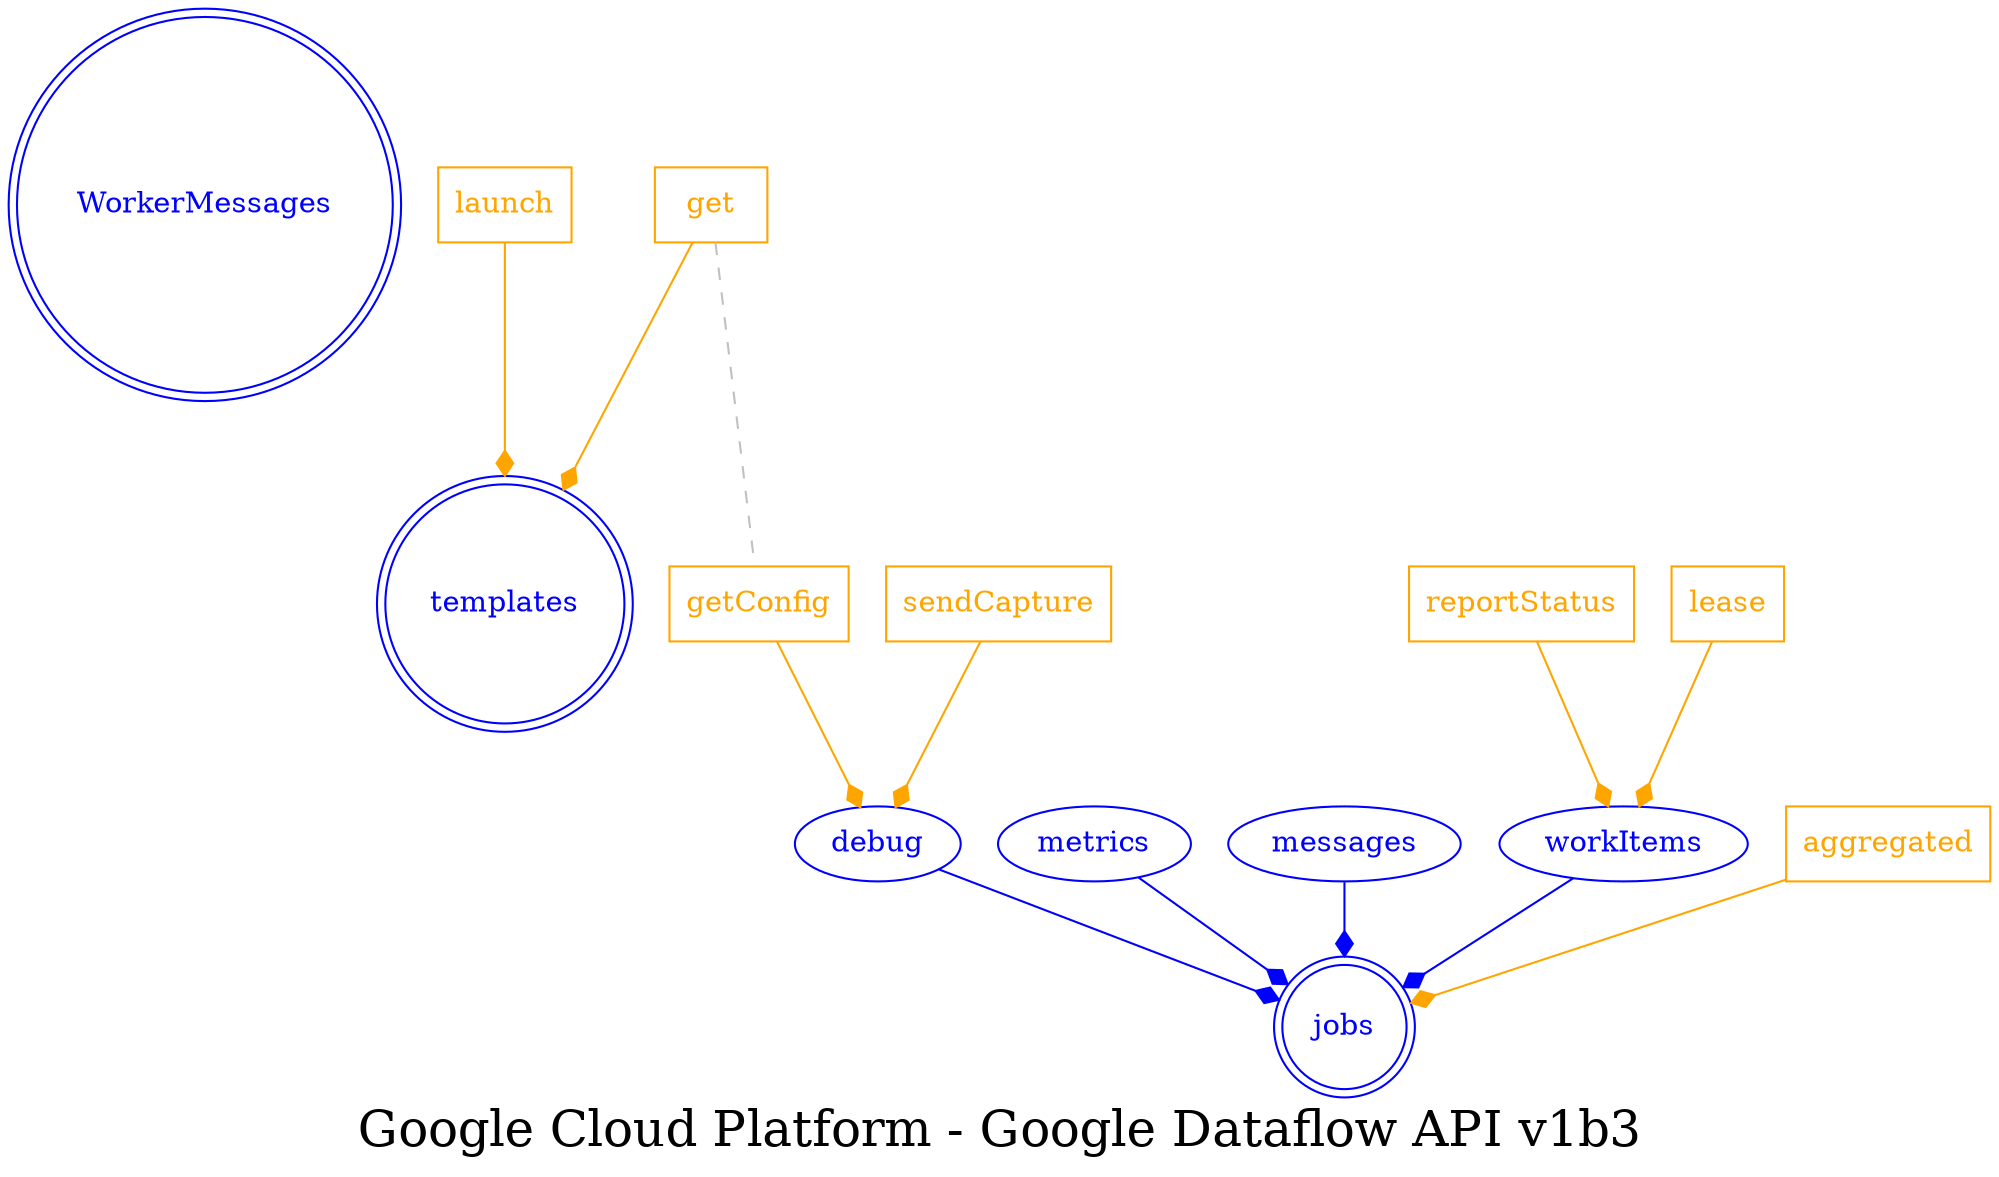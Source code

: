 digraph LexiconGraph {
graph[label="Google Cloud Platform - Google Dataflow API v1b3", fontsize=24]
splines=true
"WorkerMessages" [color=blue, fontcolor=blue, shape=doublecircle]
"templates" [color=blue, fontcolor=blue, shape=doublecircle]
"jobs" [color=blue, fontcolor=blue, shape=doublecircle]
"get" [color=orange, fontcolor=orange, shape=box]
"get" -> "templates" [color=orange, fontcolor=orange, arrowhead=diamond, arrowtail=none]
"launch" [color=orange, fontcolor=orange, shape=box]
"launch" -> "templates" [color=orange, fontcolor=orange, arrowhead=diamond, arrowtail=none]
"metrics" -> "jobs" [color=blue, fontcolor=blue, arrowhead=diamond, arrowtail=none]
"metrics" [color=blue, fontcolor=blue, shape=ellipse]
"debug" -> "jobs" [color=blue, fontcolor=blue, arrowhead=diamond, arrowtail=none]
"debug" [color=blue, fontcolor=blue, shape=ellipse]
"getConfig" [color=orange, fontcolor=orange, shape=box]
"getConfig" -> "debug" [color=orange, fontcolor=orange, arrowhead=diamond, arrowtail=none]
"get" -> "getConfig" [color=grey, fontcolor=grey, arrowhead=none, arrowtail=none, style=dashed]
"sendCapture" [color=orange, fontcolor=orange, shape=box]
"sendCapture" -> "debug" [color=orange, fontcolor=orange, arrowhead=diamond, arrowtail=none]
"messages" -> "jobs" [color=blue, fontcolor=blue, arrowhead=diamond, arrowtail=none]
"messages" [color=blue, fontcolor=blue, shape=ellipse]
"workItems" -> "jobs" [color=blue, fontcolor=blue, arrowhead=diamond, arrowtail=none]
"workItems" [color=blue, fontcolor=blue, shape=ellipse]
"reportStatus" [color=orange, fontcolor=orange, shape=box]
"reportStatus" -> "workItems" [color=orange, fontcolor=orange, arrowhead=diamond, arrowtail=none]
"lease" [color=orange, fontcolor=orange, shape=box]
"lease" -> "workItems" [color=orange, fontcolor=orange, arrowhead=diamond, arrowtail=none]
"aggregated" [color=orange, fontcolor=orange, shape=box]
"aggregated" -> "jobs" [color=orange, fontcolor=orange, arrowhead=diamond, arrowtail=none]
}
